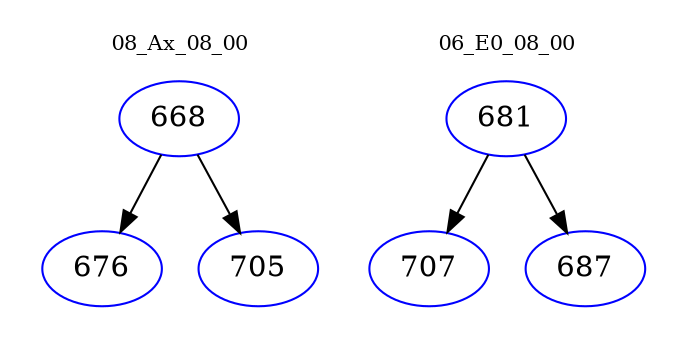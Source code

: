 digraph{
subgraph cluster_0 {
color = white
label = "08_Ax_08_00";
fontsize=10;
T0_668 [label="668", color="blue"]
T0_668 -> T0_676 [color="black"]
T0_676 [label="676", color="blue"]
T0_668 -> T0_705 [color="black"]
T0_705 [label="705", color="blue"]
}
subgraph cluster_1 {
color = white
label = "06_E0_08_00";
fontsize=10;
T1_681 [label="681", color="blue"]
T1_681 -> T1_707 [color="black"]
T1_707 [label="707", color="blue"]
T1_681 -> T1_687 [color="black"]
T1_687 [label="687", color="blue"]
}
}
